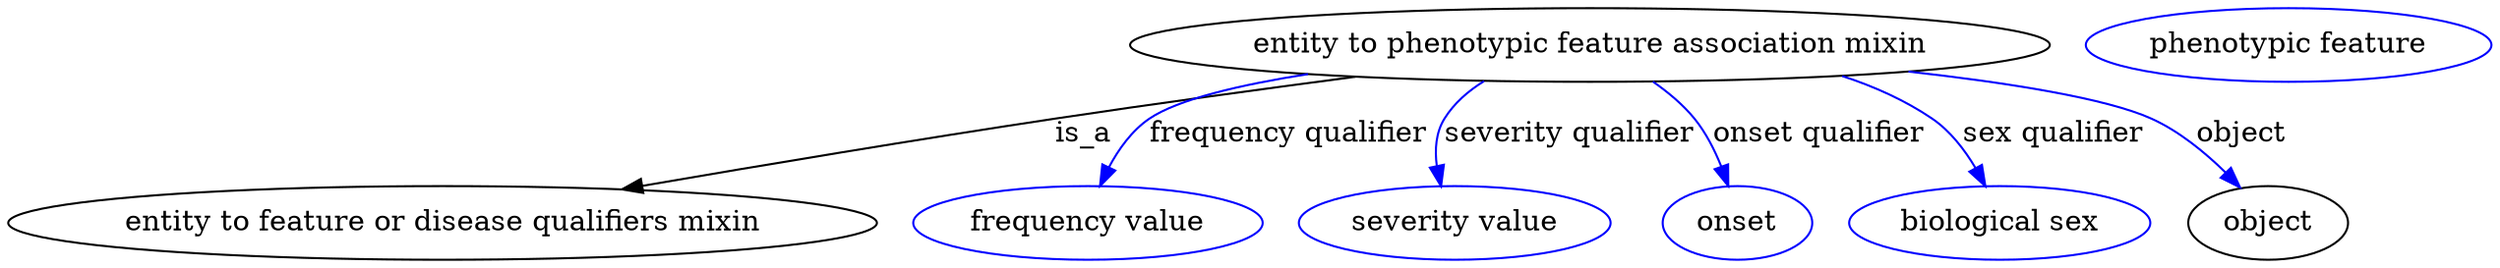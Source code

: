 digraph {
	graph [bb="0,0,1210.7,123"];
	node [label="\N"];
	"entity to phenotypic feature association mixin"	[height=0.5,
		label="entity to phenotypic feature association mixin",
		pos="770.88,105",
		width=6.2286];
	"entity to feature or disease qualifiers mixin"	[height=0.5,
		pos="211.88,18",
		width=5.8856];
	"entity to phenotypic feature association mixin" -> "entity to feature or disease qualifiers mixin"	[label=is_a,
		lp="524.88,61.5",
		pos="e,299.42,34.394 656.86,89.451 611.4,83.441 558.62,76.203 510.88,69 443.48,58.831 367.76,46.155 309.38,36.11"];
	"frequency qualifier"	[color=blue,
		height=0.5,
		label="frequency value",
		pos="526.88,18",
		width=2.3651];
	"entity to phenotypic feature association mixin" -> "frequency qualifier"	[color=blue,
		label="frequency qualifier",
		lp="623.88,61.5",
		pos="e,532.42,36.068 632.62,90.806 599.44,85.567 569.62,78.468 555.88,69 547.51,63.23 541.22,54.193 536.68,45.379",
		style=solid];
	"severity qualifier"	[color=blue,
		height=0.5,
		label="severity value",
		pos="705.88,18",
		width=2.1123];
	"entity to phenotypic feature association mixin" -> "severity qualifier"	[color=blue,
		label="severity qualifier",
		lp="760.88,61.5",
		pos="e,698.73,35.931 719.17,87.291 711.5,82.575 704.6,76.585 699.88,69 695.64,62.186 695.22,53.831 696.41,45.916",
		style=solid];
	"onset qualifier"	[color=blue,
		height=0.5,
		label=onset,
		pos="842.88,18",
		width=1.011];
	"entity to phenotypic feature association mixin" -> "onset qualifier"	[color=blue,
		label="onset qualifier",
		lp="882.38,61.5",
		pos="e,838.4,36.046 801.56,87.12 808.91,82.02 816.25,75.911 821.88,69 827.46,62.149 831.77,53.602 834.99,45.523",
		style=solid];
	"sex qualifier"	[color=blue,
		height=0.5,
		label="biological sex",
		pos="970.88,18",
		width=2.0401];
	"entity to phenotypic feature association mixin" -> "sex qualifier"	[color=blue,
		label="sex qualifier",
		lp="996.88,61.5",
		pos="e,963.88,35.933 894.01,89.812 909.57,84.749 924.65,77.993 937.88,69 946.69,63.011 953.73,53.811 959.01,44.928",
		style=solid];
	object	[height=0.5,
		pos="1100.9,18",
		width=1.0832];
	"entity to phenotypic feature association mixin" -> object	[color=blue,
		label=object,
		lp="1088.9,61.5",
		pos="e,1087.5,35.345 927.08,92.017 976.02,86.544 1023,79.001 1044.9,69 1058.3,62.879 1070.8,52.401 1080.6,42.612",
		style=solid];
	"entity to phenotypic feature association mixin_object"	[color=blue,
		height=0.5,
		label="phenotypic feature",
		pos="1111.9,105",
		width=2.7442];
}
